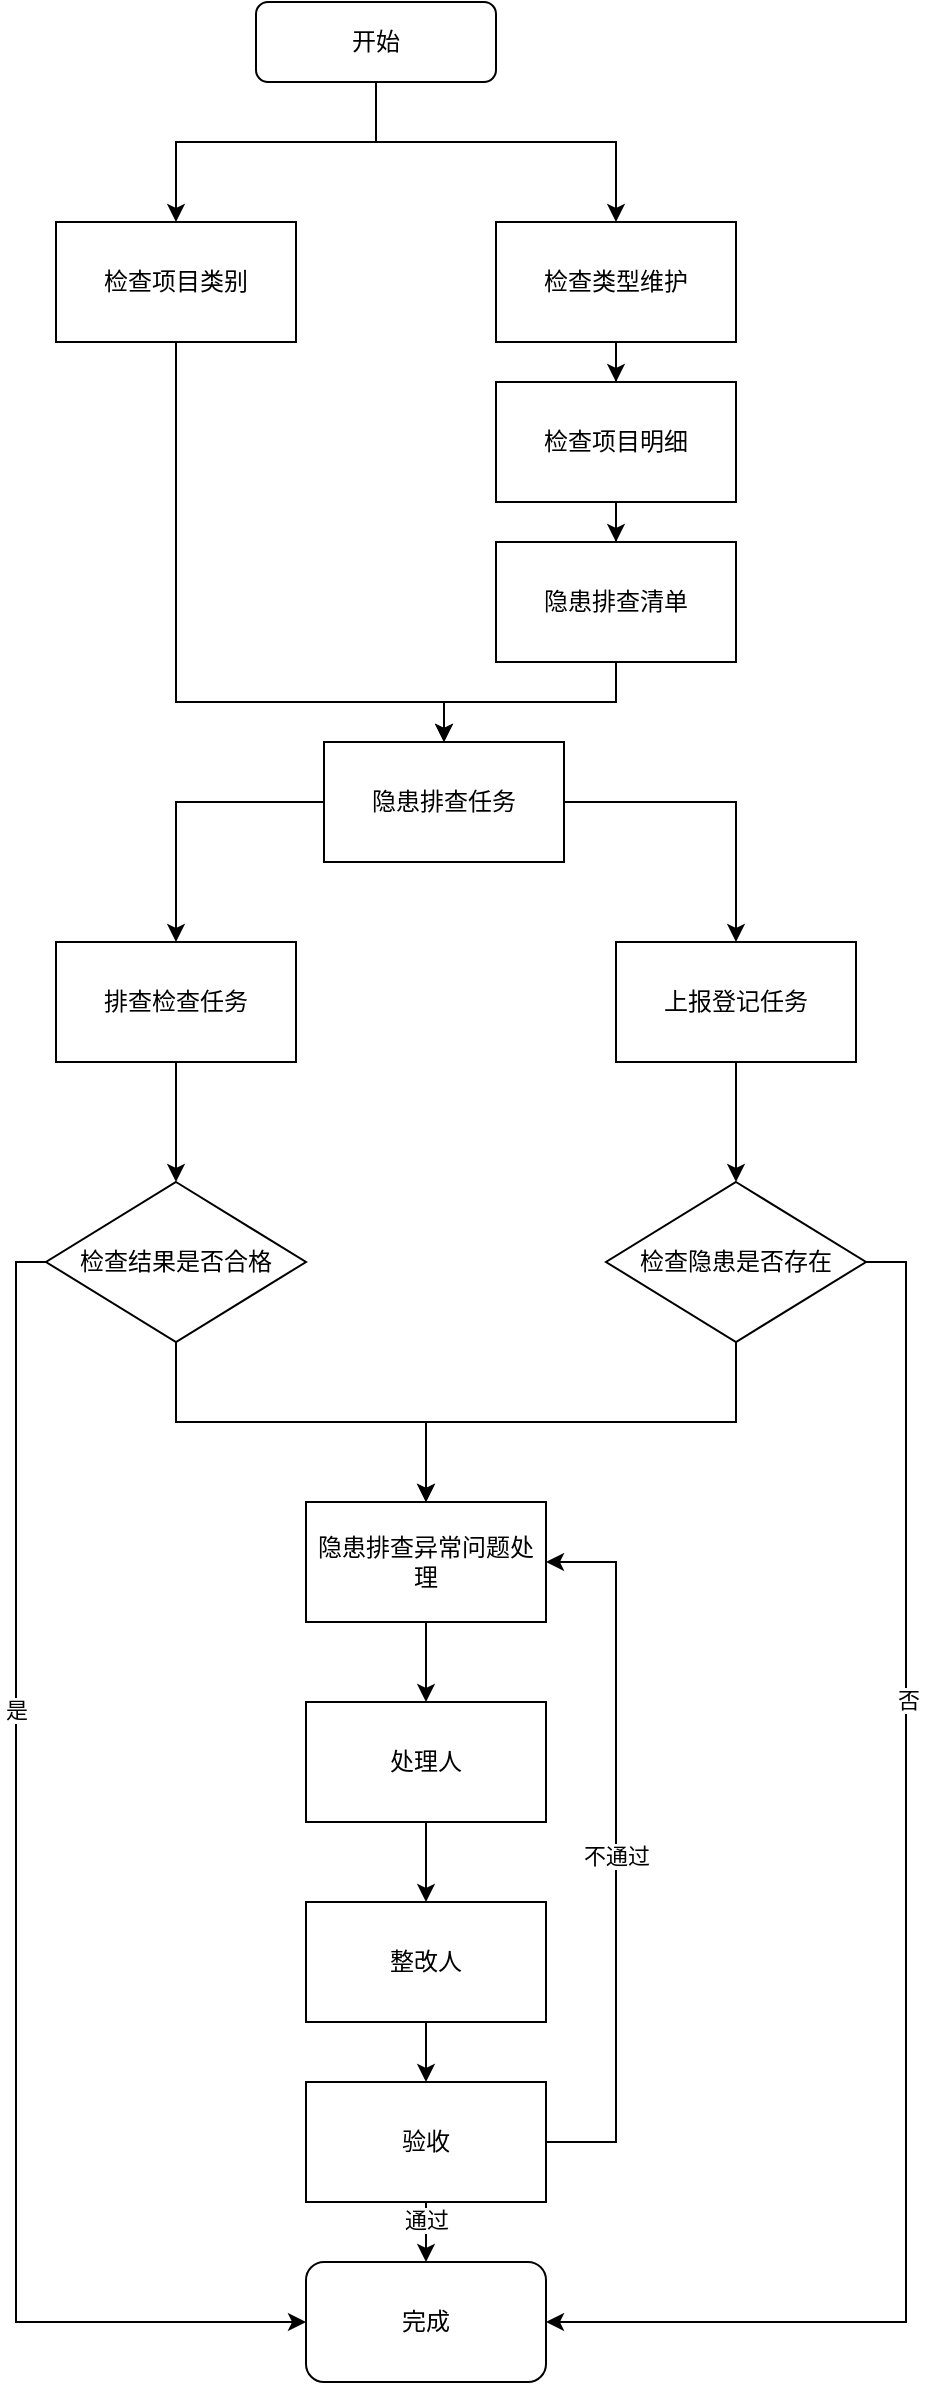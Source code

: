 <mxfile version="22.1.3" type="github">
  <diagram id="C5RBs43oDa-KdzZeNtuy" name="Page-1">
    <mxGraphModel dx="911" dy="559" grid="1" gridSize="10" guides="1" tooltips="1" connect="1" arrows="1" fold="1" page="1" pageScale="1" pageWidth="827" pageHeight="1169" math="0" shadow="0">
      <root>
        <mxCell id="WIyWlLk6GJQsqaUBKTNV-0" />
        <mxCell id="WIyWlLk6GJQsqaUBKTNV-1" parent="WIyWlLk6GJQsqaUBKTNV-0" />
        <mxCell id="N2lU9NOobLm0wPK0MVBF-3" value="" style="edgeStyle=orthogonalEdgeStyle;rounded=0;orthogonalLoop=1;jettySize=auto;html=1;" edge="1" parent="WIyWlLk6GJQsqaUBKTNV-1">
          <mxGeometry relative="1" as="geometry">
            <mxPoint x="380" y="50" as="sourcePoint" />
            <mxPoint x="500" y="120" as="targetPoint" />
            <Array as="points">
              <mxPoint x="380" y="80" />
              <mxPoint x="500" y="80" />
            </Array>
          </mxGeometry>
        </mxCell>
        <mxCell id="N2lU9NOobLm0wPK0MVBF-4" style="edgeStyle=orthogonalEdgeStyle;rounded=0;orthogonalLoop=1;jettySize=auto;html=1;exitX=0.5;exitY=1;exitDx=0;exitDy=0;" edge="1" parent="WIyWlLk6GJQsqaUBKTNV-1" source="WIyWlLk6GJQsqaUBKTNV-3" target="N2lU9NOobLm0wPK0MVBF-0">
          <mxGeometry relative="1" as="geometry">
            <Array as="points">
              <mxPoint x="380" y="80" />
              <mxPoint x="280" y="80" />
            </Array>
          </mxGeometry>
        </mxCell>
        <mxCell id="WIyWlLk6GJQsqaUBKTNV-3" value="开始" style="rounded=1;whiteSpace=wrap;html=1;fontSize=12;glass=0;strokeWidth=1;shadow=0;" parent="WIyWlLk6GJQsqaUBKTNV-1" vertex="1">
          <mxGeometry x="320" y="10" width="120" height="40" as="geometry" />
        </mxCell>
        <mxCell id="N2lU9NOobLm0wPK0MVBF-10" style="edgeStyle=orthogonalEdgeStyle;rounded=0;orthogonalLoop=1;jettySize=auto;html=1;exitX=0.5;exitY=1;exitDx=0;exitDy=0;entryX=0.5;entryY=0;entryDx=0;entryDy=0;" edge="1" parent="WIyWlLk6GJQsqaUBKTNV-1" source="N2lU9NOobLm0wPK0MVBF-0" target="N2lU9NOobLm0wPK0MVBF-9">
          <mxGeometry relative="1" as="geometry">
            <Array as="points">
              <mxPoint x="280" y="360" />
              <mxPoint x="414" y="360" />
            </Array>
          </mxGeometry>
        </mxCell>
        <mxCell id="N2lU9NOobLm0wPK0MVBF-0" value="检查项目类别" style="rounded=0;whiteSpace=wrap;html=1;" vertex="1" parent="WIyWlLk6GJQsqaUBKTNV-1">
          <mxGeometry x="220" y="120" width="120" height="60" as="geometry" />
        </mxCell>
        <mxCell id="N2lU9NOobLm0wPK0MVBF-6" value="" style="edgeStyle=orthogonalEdgeStyle;rounded=0;orthogonalLoop=1;jettySize=auto;html=1;" edge="1" parent="WIyWlLk6GJQsqaUBKTNV-1" source="N2lU9NOobLm0wPK0MVBF-1" target="N2lU9NOobLm0wPK0MVBF-5">
          <mxGeometry relative="1" as="geometry" />
        </mxCell>
        <mxCell id="N2lU9NOobLm0wPK0MVBF-1" value="检查类型维护" style="rounded=0;whiteSpace=wrap;html=1;" vertex="1" parent="WIyWlLk6GJQsqaUBKTNV-1">
          <mxGeometry x="440" y="120" width="120" height="60" as="geometry" />
        </mxCell>
        <mxCell id="N2lU9NOobLm0wPK0MVBF-8" value="" style="edgeStyle=orthogonalEdgeStyle;rounded=0;orthogonalLoop=1;jettySize=auto;html=1;" edge="1" parent="WIyWlLk6GJQsqaUBKTNV-1" source="N2lU9NOobLm0wPK0MVBF-5" target="N2lU9NOobLm0wPK0MVBF-7">
          <mxGeometry relative="1" as="geometry" />
        </mxCell>
        <mxCell id="N2lU9NOobLm0wPK0MVBF-5" value="检查项目明细" style="rounded=0;whiteSpace=wrap;html=1;" vertex="1" parent="WIyWlLk6GJQsqaUBKTNV-1">
          <mxGeometry x="440" y="200" width="120" height="60" as="geometry" />
        </mxCell>
        <mxCell id="N2lU9NOobLm0wPK0MVBF-20" style="edgeStyle=orthogonalEdgeStyle;rounded=0;orthogonalLoop=1;jettySize=auto;html=1;exitX=0.5;exitY=1;exitDx=0;exitDy=0;entryX=0.5;entryY=0;entryDx=0;entryDy=0;" edge="1" parent="WIyWlLk6GJQsqaUBKTNV-1" source="N2lU9NOobLm0wPK0MVBF-7" target="N2lU9NOobLm0wPK0MVBF-9">
          <mxGeometry relative="1" as="geometry" />
        </mxCell>
        <mxCell id="N2lU9NOobLm0wPK0MVBF-7" value="隐患排查清单" style="whiteSpace=wrap;html=1;" vertex="1" parent="WIyWlLk6GJQsqaUBKTNV-1">
          <mxGeometry x="440" y="280" width="120" height="60" as="geometry" />
        </mxCell>
        <mxCell id="N2lU9NOobLm0wPK0MVBF-13" value="" style="edgeStyle=orthogonalEdgeStyle;rounded=0;orthogonalLoop=1;jettySize=auto;html=1;" edge="1" parent="WIyWlLk6GJQsqaUBKTNV-1" source="N2lU9NOobLm0wPK0MVBF-9" target="N2lU9NOobLm0wPK0MVBF-12">
          <mxGeometry relative="1" as="geometry" />
        </mxCell>
        <mxCell id="N2lU9NOobLm0wPK0MVBF-15" value="" style="edgeStyle=orthogonalEdgeStyle;rounded=0;orthogonalLoop=1;jettySize=auto;html=1;" edge="1" parent="WIyWlLk6GJQsqaUBKTNV-1" source="N2lU9NOobLm0wPK0MVBF-9" target="N2lU9NOobLm0wPK0MVBF-14">
          <mxGeometry relative="1" as="geometry" />
        </mxCell>
        <mxCell id="N2lU9NOobLm0wPK0MVBF-9" value="隐患排查任务" style="rounded=0;whiteSpace=wrap;html=1;" vertex="1" parent="WIyWlLk6GJQsqaUBKTNV-1">
          <mxGeometry x="354" y="380" width="120" height="60" as="geometry" />
        </mxCell>
        <mxCell id="N2lU9NOobLm0wPK0MVBF-17" value="" style="edgeStyle=orthogonalEdgeStyle;rounded=0;orthogonalLoop=1;jettySize=auto;html=1;" edge="1" parent="WIyWlLk6GJQsqaUBKTNV-1" source="N2lU9NOobLm0wPK0MVBF-12">
          <mxGeometry relative="1" as="geometry">
            <mxPoint x="280" y="600" as="targetPoint" />
          </mxGeometry>
        </mxCell>
        <mxCell id="N2lU9NOobLm0wPK0MVBF-12" value="排查检查任务" style="whiteSpace=wrap;html=1;rounded=0;" vertex="1" parent="WIyWlLk6GJQsqaUBKTNV-1">
          <mxGeometry x="220" y="480" width="120" height="60" as="geometry" />
        </mxCell>
        <mxCell id="N2lU9NOobLm0wPK0MVBF-19" value="" style="edgeStyle=orthogonalEdgeStyle;rounded=0;orthogonalLoop=1;jettySize=auto;html=1;" edge="1" parent="WIyWlLk6GJQsqaUBKTNV-1" source="N2lU9NOobLm0wPK0MVBF-14">
          <mxGeometry relative="1" as="geometry">
            <mxPoint x="560" y="600" as="targetPoint" />
          </mxGeometry>
        </mxCell>
        <mxCell id="N2lU9NOobLm0wPK0MVBF-14" value="上报登记任务" style="whiteSpace=wrap;html=1;rounded=0;" vertex="1" parent="WIyWlLk6GJQsqaUBKTNV-1">
          <mxGeometry x="500" y="480" width="120" height="60" as="geometry" />
        </mxCell>
        <mxCell id="N2lU9NOobLm0wPK0MVBF-26" style="edgeStyle=orthogonalEdgeStyle;rounded=0;orthogonalLoop=1;jettySize=auto;html=1;exitX=0;exitY=0.5;exitDx=0;exitDy=0;entryX=0;entryY=0.5;entryDx=0;entryDy=0;" edge="1" parent="WIyWlLk6GJQsqaUBKTNV-1" source="N2lU9NOobLm0wPK0MVBF-21" target="N2lU9NOobLm0wPK0MVBF-24">
          <mxGeometry relative="1" as="geometry">
            <Array as="points">
              <mxPoint x="200" y="640" />
              <mxPoint x="200" y="1170" />
            </Array>
          </mxGeometry>
        </mxCell>
        <mxCell id="N2lU9NOobLm0wPK0MVBF-27" value="是" style="edgeLabel;html=1;align=center;verticalAlign=middle;resizable=0;points=[];" vertex="1" connectable="0" parent="N2lU9NOobLm0wPK0MVBF-26">
          <mxGeometry x="-0.308" relative="1" as="geometry">
            <mxPoint as="offset" />
          </mxGeometry>
        </mxCell>
        <mxCell id="N2lU9NOobLm0wPK0MVBF-31" style="edgeStyle=orthogonalEdgeStyle;rounded=0;orthogonalLoop=1;jettySize=auto;html=1;exitX=0.5;exitY=1;exitDx=0;exitDy=0;entryX=0.5;entryY=0;entryDx=0;entryDy=0;" edge="1" parent="WIyWlLk6GJQsqaUBKTNV-1" source="N2lU9NOobLm0wPK0MVBF-21" target="N2lU9NOobLm0wPK0MVBF-29">
          <mxGeometry relative="1" as="geometry" />
        </mxCell>
        <mxCell id="N2lU9NOobLm0wPK0MVBF-21" value="检查结果是否合格" style="rhombus;whiteSpace=wrap;html=1;" vertex="1" parent="WIyWlLk6GJQsqaUBKTNV-1">
          <mxGeometry x="215" y="600" width="130" height="80" as="geometry" />
        </mxCell>
        <mxCell id="N2lU9NOobLm0wPK0MVBF-22" style="edgeStyle=orthogonalEdgeStyle;rounded=0;orthogonalLoop=1;jettySize=auto;html=1;exitX=0.5;exitY=1;exitDx=0;exitDy=0;" edge="1" parent="WIyWlLk6GJQsqaUBKTNV-1" source="N2lU9NOobLm0wPK0MVBF-21" target="N2lU9NOobLm0wPK0MVBF-21">
          <mxGeometry relative="1" as="geometry" />
        </mxCell>
        <mxCell id="N2lU9NOobLm0wPK0MVBF-25" style="edgeStyle=orthogonalEdgeStyle;rounded=0;orthogonalLoop=1;jettySize=auto;html=1;exitX=1;exitY=0.5;exitDx=0;exitDy=0;entryX=1;entryY=0.5;entryDx=0;entryDy=0;" edge="1" parent="WIyWlLk6GJQsqaUBKTNV-1" source="N2lU9NOobLm0wPK0MVBF-23" target="N2lU9NOobLm0wPK0MVBF-24">
          <mxGeometry relative="1" as="geometry" />
        </mxCell>
        <mxCell id="N2lU9NOobLm0wPK0MVBF-28" value="否" style="edgeLabel;html=1;align=center;verticalAlign=middle;resizable=0;points=[];" vertex="1" connectable="0" parent="N2lU9NOobLm0wPK0MVBF-25">
          <mxGeometry x="-0.346" y="1" relative="1" as="geometry">
            <mxPoint as="offset" />
          </mxGeometry>
        </mxCell>
        <mxCell id="N2lU9NOobLm0wPK0MVBF-30" value="" style="edgeStyle=orthogonalEdgeStyle;rounded=0;orthogonalLoop=1;jettySize=auto;html=1;" edge="1" parent="WIyWlLk6GJQsqaUBKTNV-1" source="N2lU9NOobLm0wPK0MVBF-23" target="N2lU9NOobLm0wPK0MVBF-29">
          <mxGeometry relative="1" as="geometry">
            <Array as="points">
              <mxPoint x="560" y="720" />
              <mxPoint x="405" y="720" />
            </Array>
          </mxGeometry>
        </mxCell>
        <mxCell id="N2lU9NOobLm0wPK0MVBF-23" value="检查隐患是否存在" style="rhombus;whiteSpace=wrap;html=1;" vertex="1" parent="WIyWlLk6GJQsqaUBKTNV-1">
          <mxGeometry x="495" y="600" width="130" height="80" as="geometry" />
        </mxCell>
        <mxCell id="N2lU9NOobLm0wPK0MVBF-24" value="完成" style="rounded=1;whiteSpace=wrap;html=1;" vertex="1" parent="WIyWlLk6GJQsqaUBKTNV-1">
          <mxGeometry x="345" y="1140" width="120" height="60" as="geometry" />
        </mxCell>
        <mxCell id="N2lU9NOobLm0wPK0MVBF-33" value="" style="edgeStyle=orthogonalEdgeStyle;rounded=0;orthogonalLoop=1;jettySize=auto;html=1;" edge="1" parent="WIyWlLk6GJQsqaUBKTNV-1" source="N2lU9NOobLm0wPK0MVBF-29" target="N2lU9NOobLm0wPK0MVBF-32">
          <mxGeometry relative="1" as="geometry" />
        </mxCell>
        <mxCell id="N2lU9NOobLm0wPK0MVBF-29" value="隐患排查异常问题处理" style="whiteSpace=wrap;html=1;" vertex="1" parent="WIyWlLk6GJQsqaUBKTNV-1">
          <mxGeometry x="345" y="760" width="120" height="60" as="geometry" />
        </mxCell>
        <mxCell id="N2lU9NOobLm0wPK0MVBF-35" value="" style="edgeStyle=orthogonalEdgeStyle;rounded=0;orthogonalLoop=1;jettySize=auto;html=1;" edge="1" parent="WIyWlLk6GJQsqaUBKTNV-1" source="N2lU9NOobLm0wPK0MVBF-32" target="N2lU9NOobLm0wPK0MVBF-34">
          <mxGeometry relative="1" as="geometry" />
        </mxCell>
        <mxCell id="N2lU9NOobLm0wPK0MVBF-32" value="处理人" style="whiteSpace=wrap;html=1;" vertex="1" parent="WIyWlLk6GJQsqaUBKTNV-1">
          <mxGeometry x="345" y="860" width="120" height="60" as="geometry" />
        </mxCell>
        <mxCell id="N2lU9NOobLm0wPK0MVBF-39" value="" style="edgeStyle=orthogonalEdgeStyle;rounded=0;orthogonalLoop=1;jettySize=auto;html=1;" edge="1" parent="WIyWlLk6GJQsqaUBKTNV-1" source="N2lU9NOobLm0wPK0MVBF-34" target="N2lU9NOobLm0wPK0MVBF-38">
          <mxGeometry relative="1" as="geometry" />
        </mxCell>
        <mxCell id="N2lU9NOobLm0wPK0MVBF-34" value="整改人" style="whiteSpace=wrap;html=1;" vertex="1" parent="WIyWlLk6GJQsqaUBKTNV-1">
          <mxGeometry x="345" y="960" width="120" height="60" as="geometry" />
        </mxCell>
        <mxCell id="N2lU9NOobLm0wPK0MVBF-40" value="" style="edgeStyle=orthogonalEdgeStyle;rounded=0;orthogonalLoop=1;jettySize=auto;html=1;" edge="1" parent="WIyWlLk6GJQsqaUBKTNV-1" source="N2lU9NOobLm0wPK0MVBF-38" target="N2lU9NOobLm0wPK0MVBF-24">
          <mxGeometry relative="1" as="geometry" />
        </mxCell>
        <mxCell id="N2lU9NOobLm0wPK0MVBF-41" value="通过" style="edgeLabel;html=1;align=center;verticalAlign=middle;resizable=0;points=[];" vertex="1" connectable="0" parent="N2lU9NOobLm0wPK0MVBF-40">
          <mxGeometry x="-0.64" relative="1" as="geometry">
            <mxPoint as="offset" />
          </mxGeometry>
        </mxCell>
        <mxCell id="N2lU9NOobLm0wPK0MVBF-43" style="edgeStyle=orthogonalEdgeStyle;rounded=0;orthogonalLoop=1;jettySize=auto;html=1;exitX=1;exitY=0.5;exitDx=0;exitDy=0;entryX=1;entryY=0.5;entryDx=0;entryDy=0;" edge="1" parent="WIyWlLk6GJQsqaUBKTNV-1" source="N2lU9NOobLm0wPK0MVBF-38" target="N2lU9NOobLm0wPK0MVBF-29">
          <mxGeometry relative="1" as="geometry">
            <Array as="points">
              <mxPoint x="500" y="1080" />
              <mxPoint x="500" y="790" />
            </Array>
          </mxGeometry>
        </mxCell>
        <mxCell id="N2lU9NOobLm0wPK0MVBF-44" value="不通过" style="edgeLabel;html=1;align=center;verticalAlign=middle;resizable=0;points=[];" vertex="1" connectable="0" parent="N2lU9NOobLm0wPK0MVBF-43">
          <mxGeometry x="-0.011" relative="1" as="geometry">
            <mxPoint as="offset" />
          </mxGeometry>
        </mxCell>
        <mxCell id="N2lU9NOobLm0wPK0MVBF-38" value="验收" style="whiteSpace=wrap;html=1;" vertex="1" parent="WIyWlLk6GJQsqaUBKTNV-1">
          <mxGeometry x="345" y="1050" width="120" height="60" as="geometry" />
        </mxCell>
      </root>
    </mxGraphModel>
  </diagram>
</mxfile>
